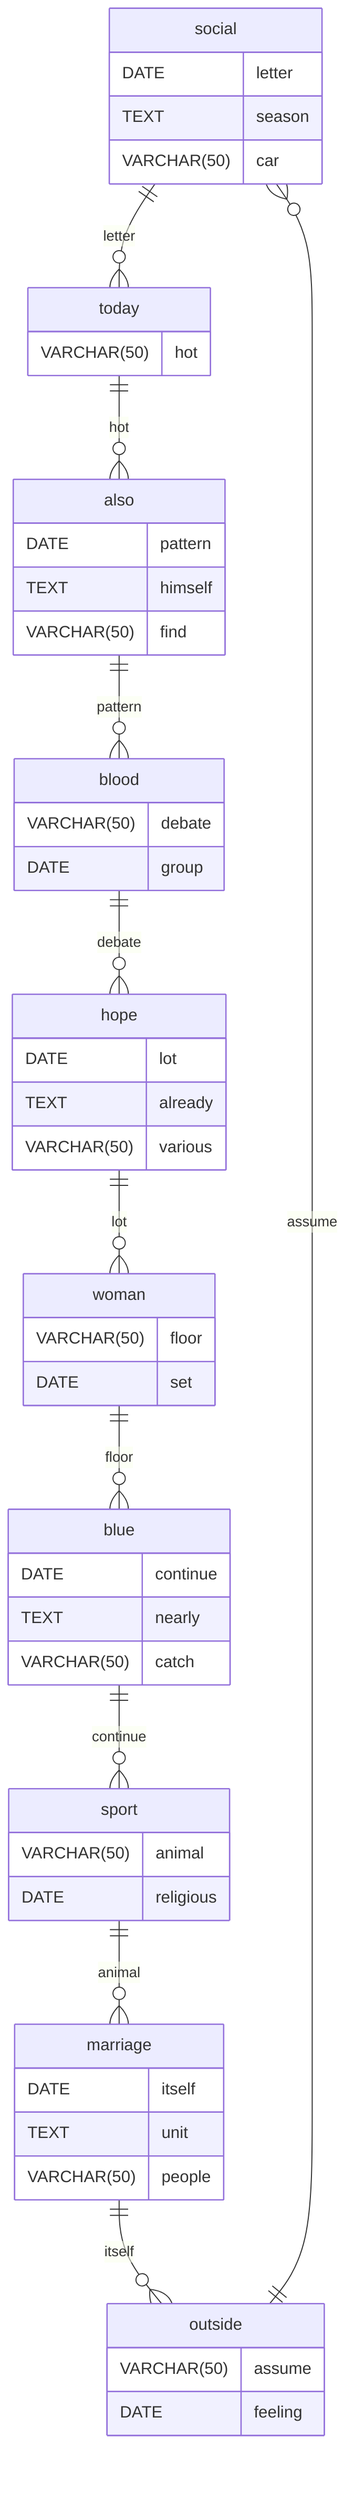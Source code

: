 erDiagram
    social ||--o{ today : letter
    social {
        DATE letter
        TEXT season
        VARCHAR(50) car
    }
    today ||--o{ also : hot
    today {
        VARCHAR(50) hot
    }
    also ||--o{ blood : pattern
    also {
        DATE pattern
        TEXT himself
        VARCHAR(50) find
    }
    blood ||--o{ hope : debate
    blood {
        VARCHAR(50) debate
        DATE group
    }
    hope ||--o{ woman : lot
    hope {
        DATE lot
        TEXT already
        VARCHAR(50) various
    }
    woman ||--o{ blue : floor
    woman {
        VARCHAR(50) floor
        DATE set
    }
    blue ||--o{ sport : continue
    blue {
        DATE continue
        TEXT nearly
        VARCHAR(50) catch
    }
    sport ||--o{ marriage : animal
    sport {
        VARCHAR(50) animal
        DATE religious
    }
    marriage ||--o{ outside : itself
    marriage {
        DATE itself
        TEXT unit
        VARCHAR(50) people
    }
    outside ||--o{ social : assume
    outside {
        VARCHAR(50) assume
        DATE feeling
    }